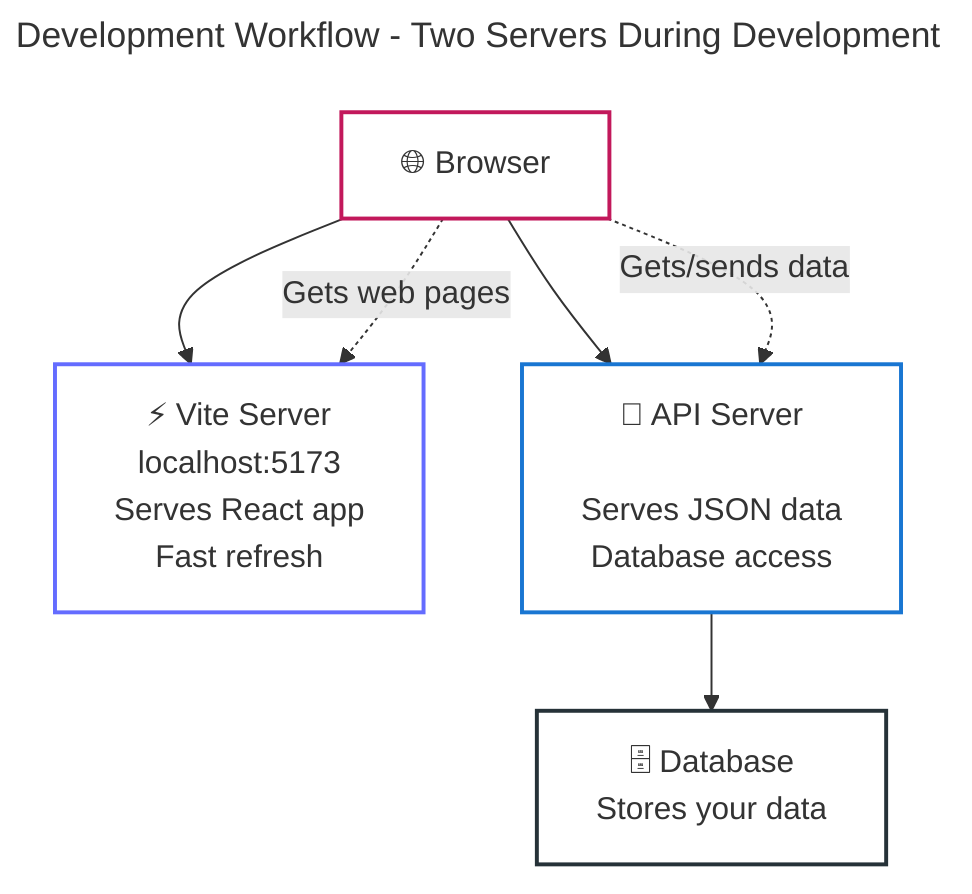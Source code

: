 ---
title: "Development Workflow - Two Servers During Development"
---

flowchart TD
    %% Browser
    BROWSER["🌐 Browser<br/>"]
    
    %% Two servers
    VITE["⚡ Vite Server<br/>localhost:5173<br/>Serves React app<br/>Fast refresh"]
    
    API["🔌 API Server<br/><br/>Serves JSON data<br/>Database access"]
    
    %% Database
    DB["🗄️ Database<br/>Stores your data"]
    
    %% Connections
    BROWSER --> VITE
    BROWSER --> API
    API --> DB
    
    %% Labels
    BROWSER -.->|"Gets web pages"| VITE
    BROWSER -.->|"Gets/sends data"| API
    
    %% Styling
    classDef browser fill:transparent,stroke:#c2185b,stroke-width:2px
    classDef vite fill:transparent,stroke:#646cff,stroke-width:2px
    classDef api fill:transparent,stroke:#1976d2,stroke-width:2px
    classDef database fill:transparent,stroke:#263238,stroke-width:2px
    
    class BROWSER browser
    class VITE vite
    class API api
    class DB database